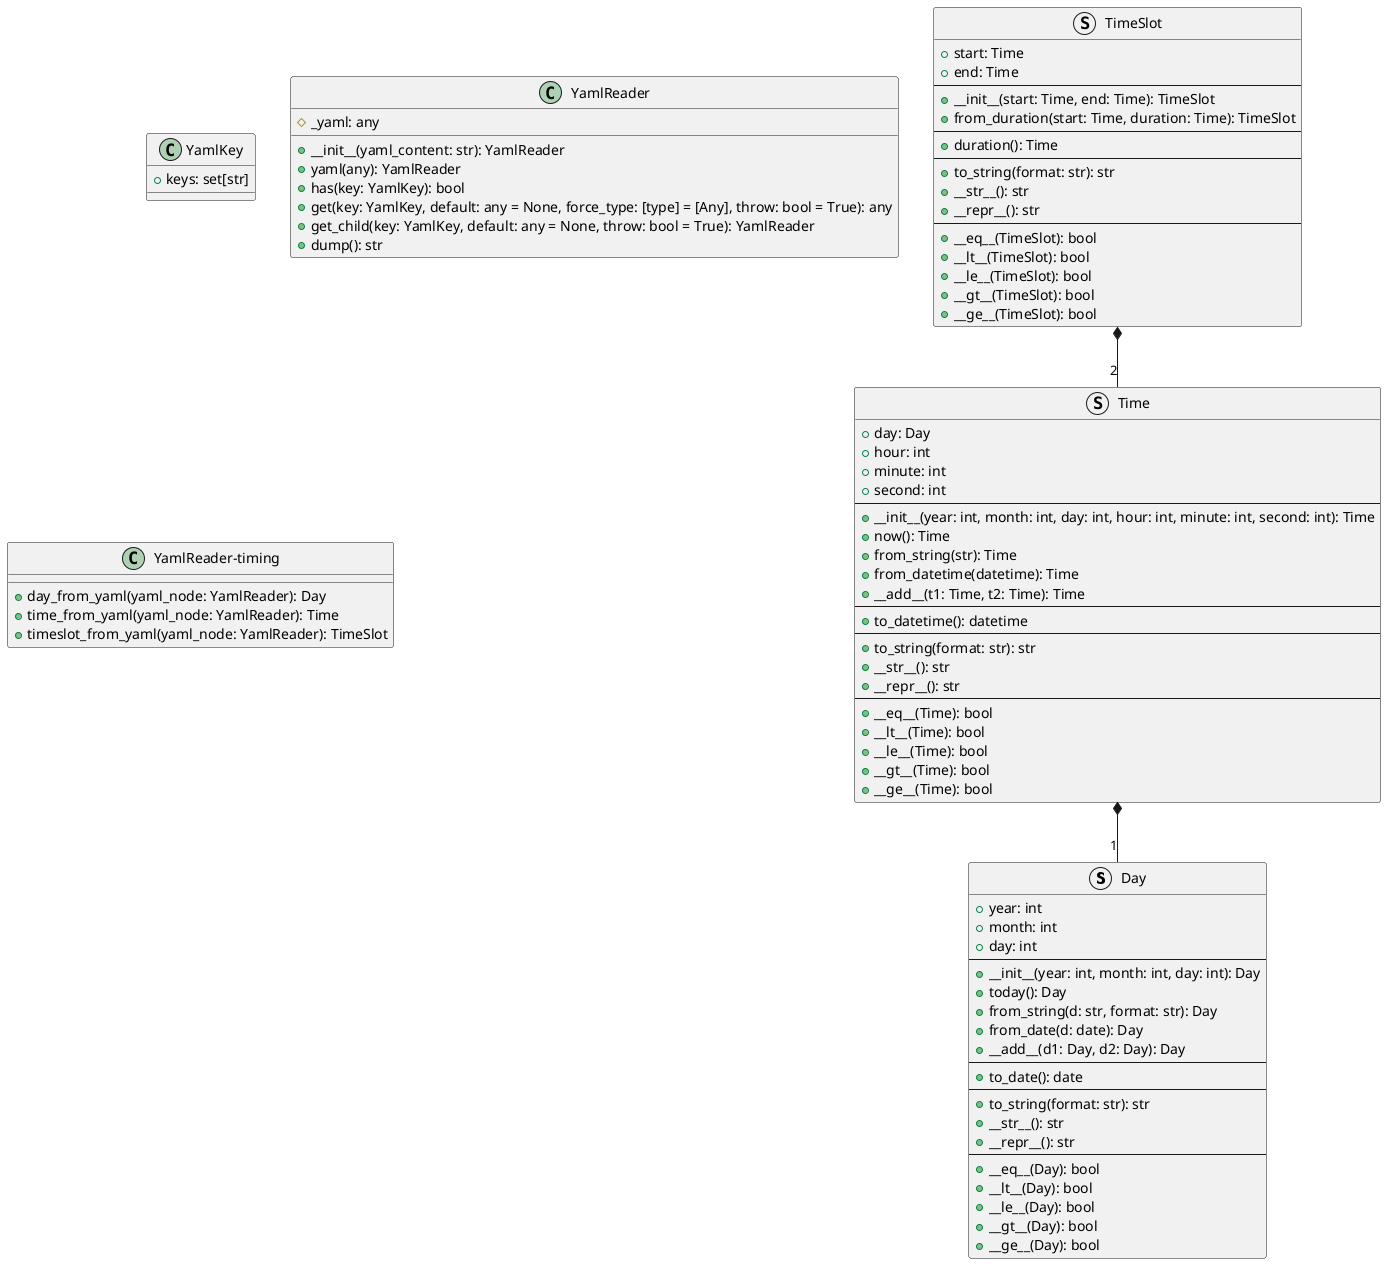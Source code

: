 @startuml

struct Day {
    + year: int
    + month: int
    + day: int
    ---
    + __init__(year: int, month: int, day: int): Day
    + today(): Day
    + from_string(d: str, format: str): Day
    + from_date(d: date): Day
    + __add__(d1: Day, d2: Day): Day
    ---
    + to_date(): date
    ---
    + to_string(format: str): str
    + __str__(): str
    + __repr__(): str
    ---
    + __eq__(Day): bool
    + __lt__(Day): bool
    + __le__(Day): bool
    + __gt__(Day): bool
    + __ge__(Day): bool
}

struct Time {
    + day: Day
    + hour: int
    + minute: int
    + second: int
    ---
    + __init__(year: int, month: int, day: int, hour: int, minute: int, second: int): Time
    + now(): Time
    + from_string(str): Time
    + from_datetime(datetime): Time
    + __add__(t1: Time, t2: Time): Time
    ---
    + to_datetime(): datetime
    ---
    + to_string(format: str): str
    + __str__(): str
    + __repr__(): str
    ---
    + __eq__(Time): bool
    + __lt__(Time): bool
    + __le__(Time): bool
    + __gt__(Time): bool
    + __ge__(Time): bool
}

struct TimeSlot {
    + start: Time
    + end: Time
    ---
    + __init__(start: Time, end: Time): TimeSlot
    + from_duration(start: Time, duration: Time): TimeSlot
    ---
    + duration(): Time
    ---
    + to_string(format: str): str
    + __str__(): str
    + __repr__(): str
    ---
    + __eq__(TimeSlot): bool
    + __lt__(TimeSlot): bool
    + __le__(TimeSlot): bool
    + __gt__(TimeSlot): bool
    + __ge__(TimeSlot): bool
}

TimeSlot *-- "2" Time
Time *-- "1" Day

class "YamlKey" {
    + keys: set[str]
}

class "YamlReader" {
    # _yaml: any
    + __init__(yaml_content: str): YamlReader
    + yaml(any): YamlReader
    + has(key: YamlKey): bool
    + get(key: YamlKey, default: any = None, force_type: [type] = [Any], throw: bool = True): any
    + get_child(key: YamlKey, default: any = None, throw: bool = True): YamlReader
    + dump(): str
}

class "YamlReader-timing" {
    + day_from_yaml(yaml_node: YamlReader): Day
    + time_from_yaml(yaml_node: YamlReader): Time
    + timeslot_from_yaml(yaml_node: YamlReader): TimeSlot
}

@enduml
